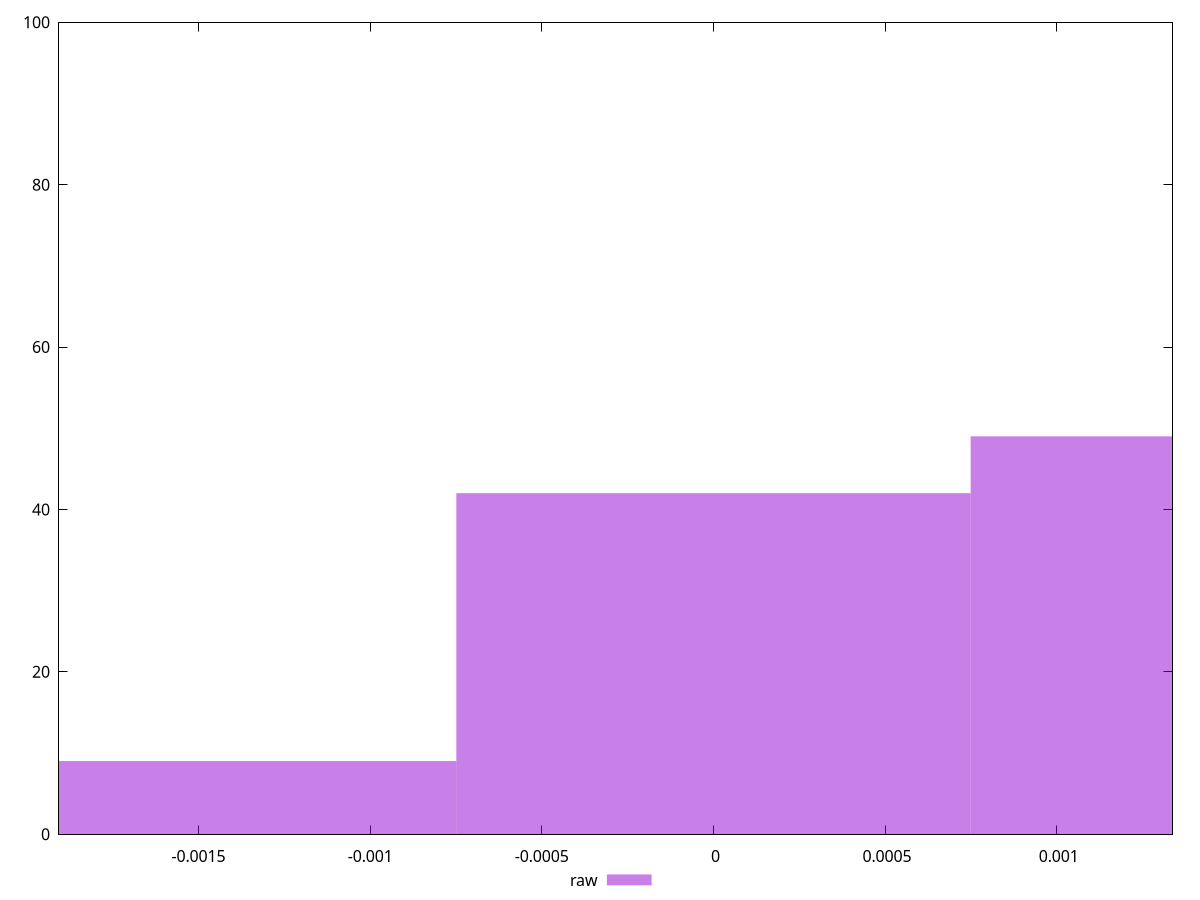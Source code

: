 reset

$raw <<EOF
0.0014982789779532327 49
0 42
-0.0014982789779532327 9
EOF

set key outside below
set boxwidth 0.0014982789779532327
set xrange [-0.001906682946458882:0.001337243279536006]
set yrange [0:100]
set trange [0:100]
set style fill transparent solid 0.5 noborder
set terminal svg size 640, 490 enhanced background rgb 'white'
set output "reports/report_00031_2021-02-24T23-18-18.084Z/meta/pScore-difference/samples/card/raw/histogram.svg"

plot $raw title "raw" with boxes

reset
